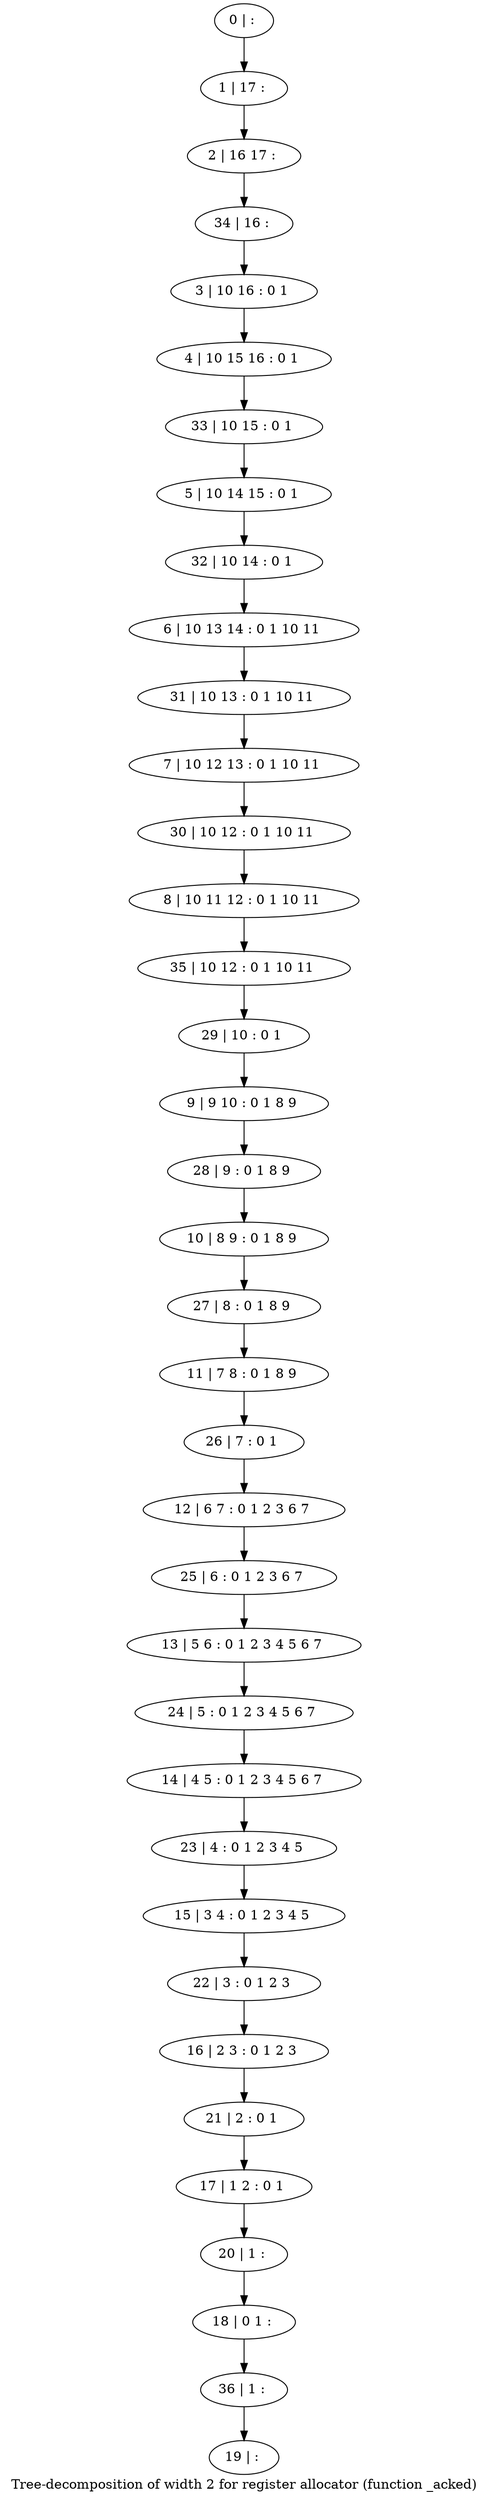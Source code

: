 digraph G {
graph [label="Tree-decomposition of width 2 for register allocator (function _acked)"]
0[label="0 | : "];
1[label="1 | 17 : "];
2[label="2 | 16 17 : "];
3[label="3 | 10 16 : 0 1 "];
4[label="4 | 10 15 16 : 0 1 "];
5[label="5 | 10 14 15 : 0 1 "];
6[label="6 | 10 13 14 : 0 1 10 11 "];
7[label="7 | 10 12 13 : 0 1 10 11 "];
8[label="8 | 10 11 12 : 0 1 10 11 "];
9[label="9 | 9 10 : 0 1 8 9 "];
10[label="10 | 8 9 : 0 1 8 9 "];
11[label="11 | 7 8 : 0 1 8 9 "];
12[label="12 | 6 7 : 0 1 2 3 6 7 "];
13[label="13 | 5 6 : 0 1 2 3 4 5 6 7 "];
14[label="14 | 4 5 : 0 1 2 3 4 5 6 7 "];
15[label="15 | 3 4 : 0 1 2 3 4 5 "];
16[label="16 | 2 3 : 0 1 2 3 "];
17[label="17 | 1 2 : 0 1 "];
18[label="18 | 0 1 : "];
19[label="19 | : "];
20[label="20 | 1 : "];
21[label="21 | 2 : 0 1 "];
22[label="22 | 3 : 0 1 2 3 "];
23[label="23 | 4 : 0 1 2 3 4 5 "];
24[label="24 | 5 : 0 1 2 3 4 5 6 7 "];
25[label="25 | 6 : 0 1 2 3 6 7 "];
26[label="26 | 7 : 0 1 "];
27[label="27 | 8 : 0 1 8 9 "];
28[label="28 | 9 : 0 1 8 9 "];
29[label="29 | 10 : 0 1 "];
30[label="30 | 10 12 : 0 1 10 11 "];
31[label="31 | 10 13 : 0 1 10 11 "];
32[label="32 | 10 14 : 0 1 "];
33[label="33 | 10 15 : 0 1 "];
34[label="34 | 16 : "];
35[label="35 | 10 12 : 0 1 10 11 "];
36[label="36 | 1 : "];
0->1 ;
1->2 ;
3->4 ;
20->18 ;
17->20 ;
21->17 ;
16->21 ;
22->16 ;
15->22 ;
23->15 ;
14->23 ;
24->14 ;
13->24 ;
25->13 ;
12->25 ;
26->12 ;
11->26 ;
27->11 ;
10->27 ;
28->10 ;
9->28 ;
29->9 ;
30->8 ;
7->30 ;
31->7 ;
6->31 ;
32->6 ;
5->32 ;
33->5 ;
4->33 ;
34->3 ;
2->34 ;
35->29 ;
8->35 ;
36->19 ;
18->36 ;
}

